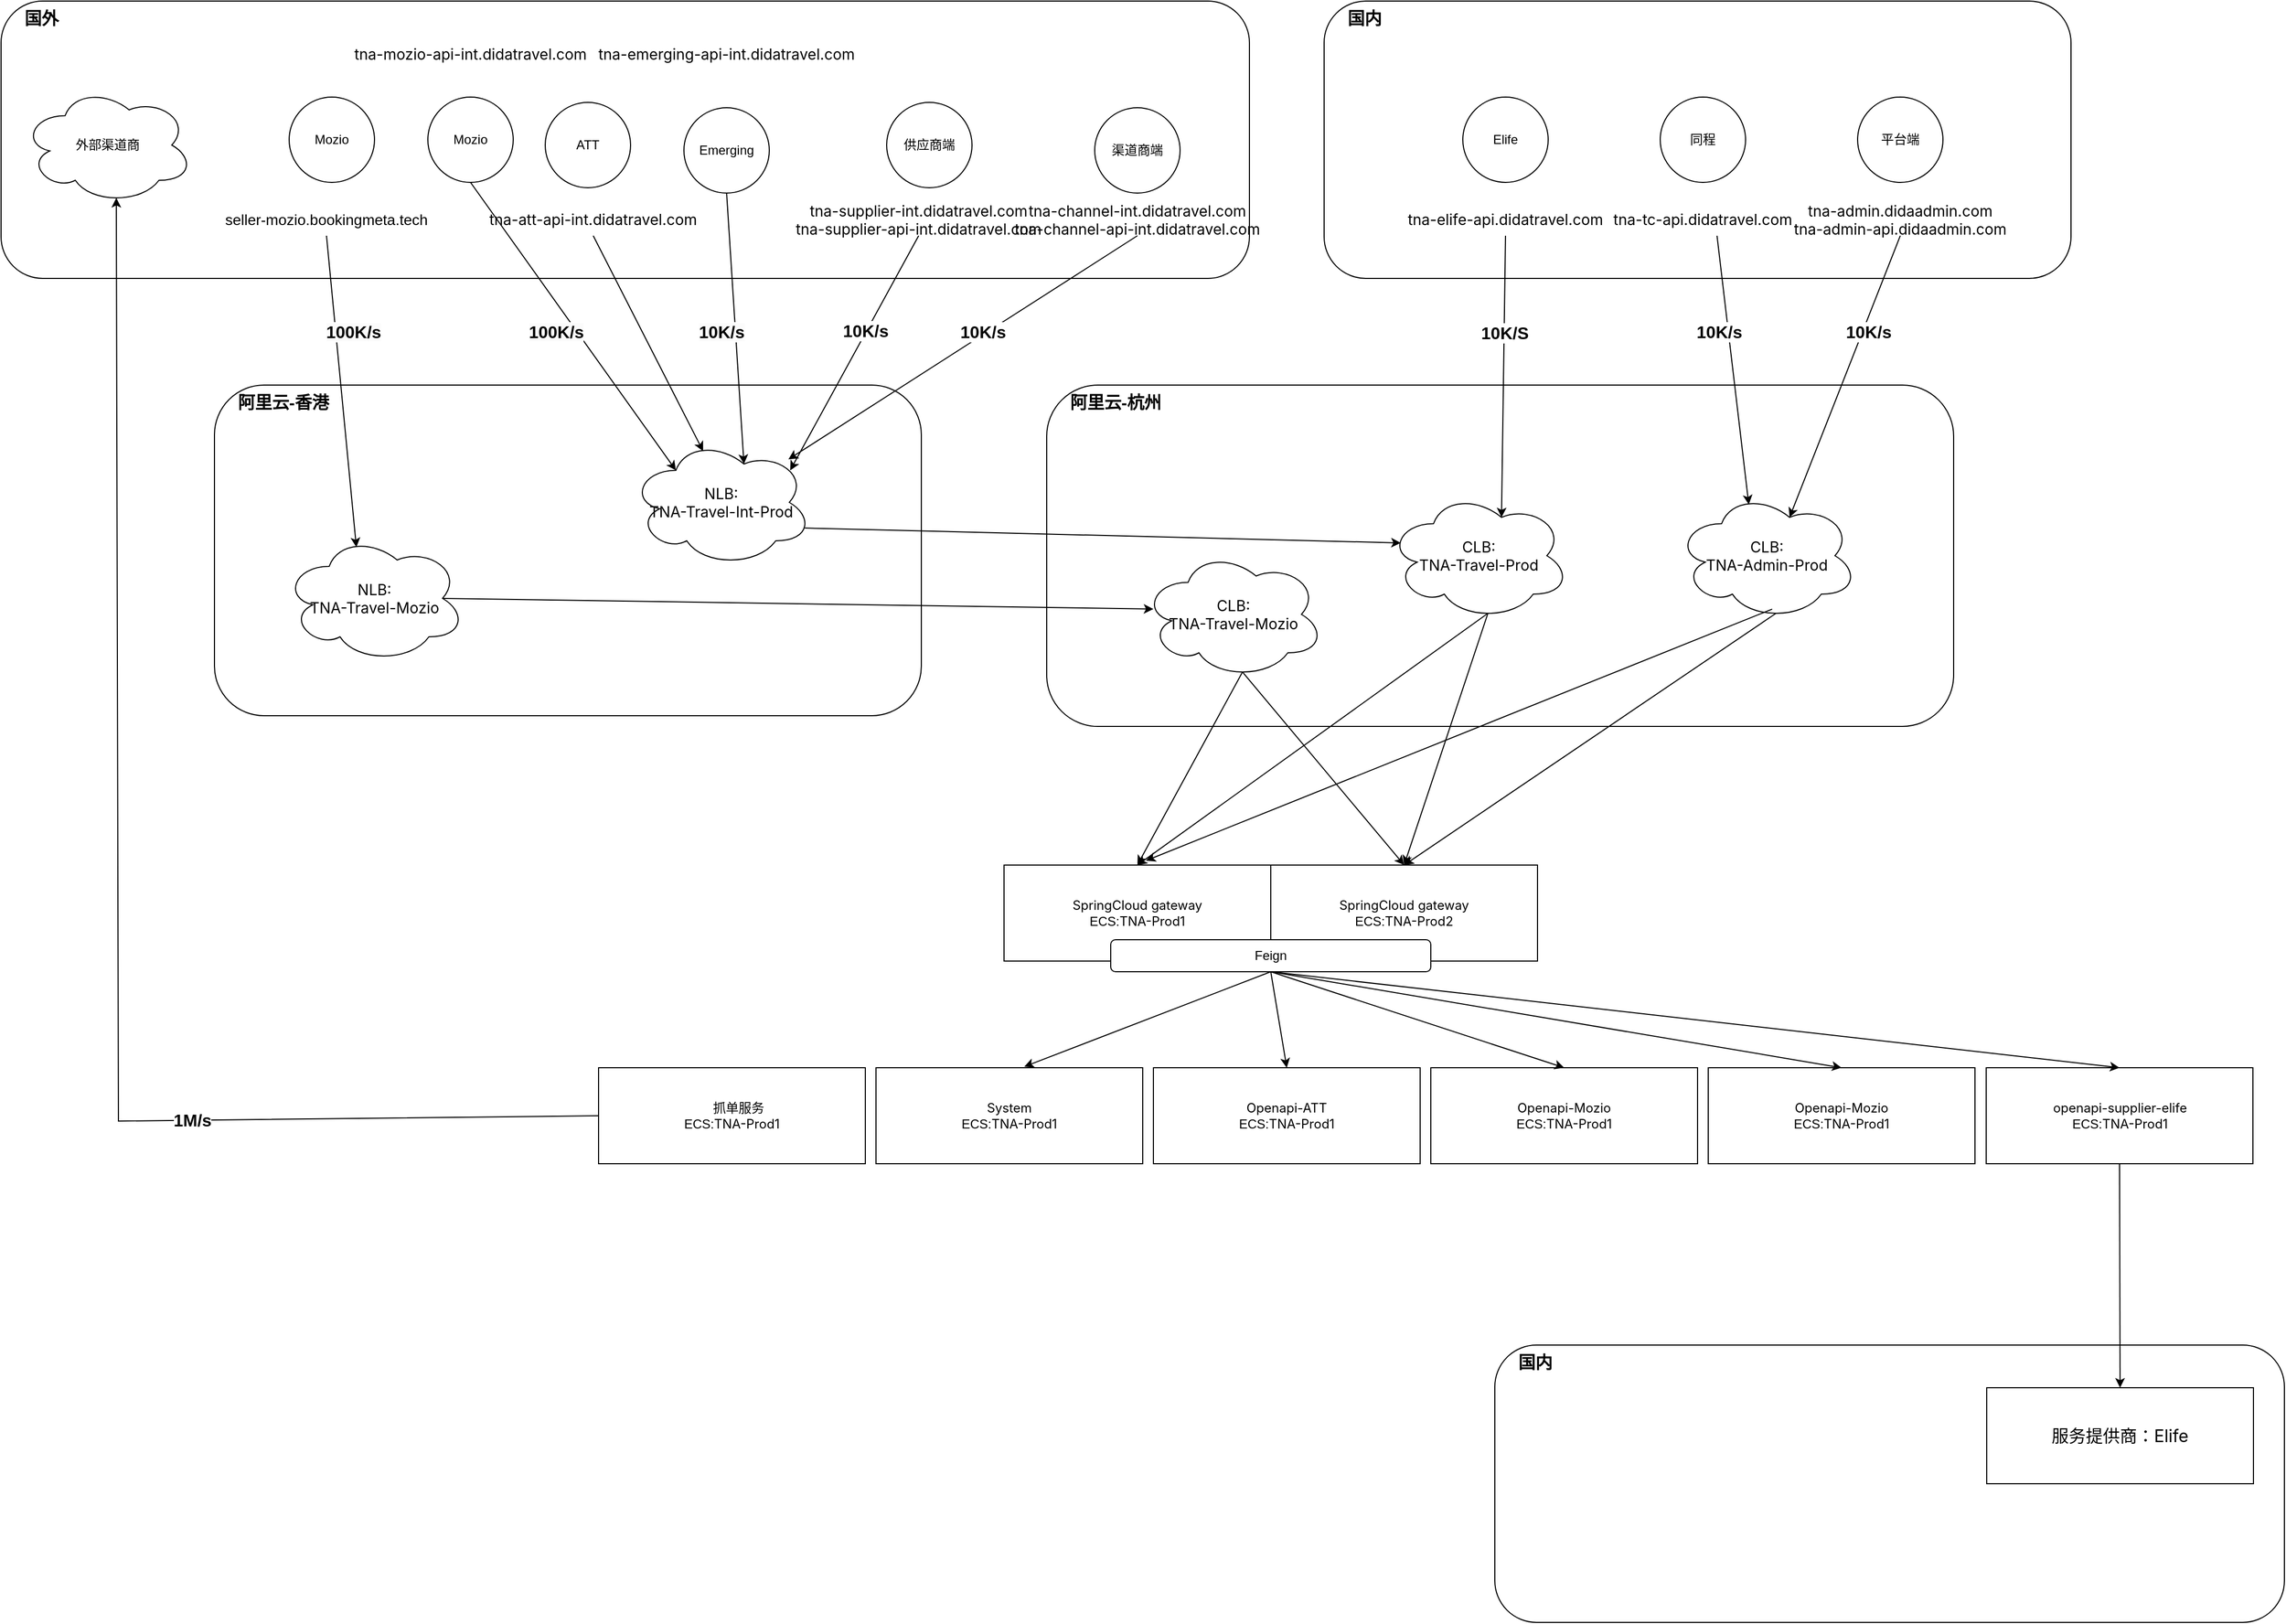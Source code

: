 <mxfile version="24.7.1" type="github">
  <diagram name="第 1 页" id="rxvdr3NrPpfpOXbg-tKn">
    <mxGraphModel dx="3267" dy="2470" grid="1" gridSize="10" guides="1" tooltips="1" connect="1" arrows="1" fold="1" page="1" pageScale="1" pageWidth="827" pageHeight="1169" math="0" shadow="0">
      <root>
        <mxCell id="0" />
        <mxCell id="1" parent="0" />
        <mxCell id="iEriNYR4oLIDM0LdQvEy-3" value="&lt;font style=&quot;font-size: 16px;&quot;&gt;&lt;b&gt;阿里云-杭州&lt;/b&gt;&lt;/font&gt;" style="rounded=1;whiteSpace=wrap;html=1;align=left;verticalAlign=top;spacingLeft=20;" parent="1" vertex="1">
          <mxGeometry x="360" y="310" width="850" height="320" as="geometry" />
        </mxCell>
        <mxCell id="iEriNYR4oLIDM0LdQvEy-2" value="&lt;font style=&quot;font-size: 16px;&quot;&gt;&lt;b&gt;阿里云-香港&lt;/b&gt;&lt;/font&gt;" style="rounded=1;whiteSpace=wrap;html=1;align=left;verticalAlign=top;spacingLeft=20;" parent="1" vertex="1">
          <mxGeometry x="-420" y="310" width="662.5" height="310" as="geometry" />
        </mxCell>
        <mxCell id="40FOMWwHZyk7qzxp3KXJ-44" value="&lt;font style=&quot;font-size: 16px;&quot;&gt;&lt;b&gt;国外&lt;/b&gt;&lt;/font&gt;" style="rounded=1;whiteSpace=wrap;html=1;align=left;verticalAlign=top;spacingLeft=20;" parent="1" vertex="1">
          <mxGeometry x="-620" y="-50" width="1170" height="260" as="geometry" />
        </mxCell>
        <mxCell id="40FOMWwHZyk7qzxp3KXJ-43" value="&lt;font style=&quot;font-size: 16px;&quot;&gt;&lt;b&gt;国内&lt;/b&gt;&lt;/font&gt;" style="rounded=1;whiteSpace=wrap;html=1;align=left;verticalAlign=top;spacingLeft=20;" parent="1" vertex="1">
          <mxGeometry x="620" y="-50" width="700" height="260" as="geometry" />
        </mxCell>
        <mxCell id="40FOMWwHZyk7qzxp3KXJ-3" value="Mozio" style="ellipse;whiteSpace=wrap;html=1;aspect=fixed;" parent="1" vertex="1">
          <mxGeometry x="-220" y="40" width="80" height="80" as="geometry" />
        </mxCell>
        <mxCell id="40FOMWwHZyk7qzxp3KXJ-4" value="ATT" style="ellipse;whiteSpace=wrap;html=1;aspect=fixed;" parent="1" vertex="1">
          <mxGeometry x="-110" y="45" width="80" height="80" as="geometry" />
        </mxCell>
        <mxCell id="40FOMWwHZyk7qzxp3KXJ-5" value="Emerging" style="ellipse;whiteSpace=wrap;html=1;aspect=fixed;" parent="1" vertex="1">
          <mxGeometry x="20" y="50" width="80" height="80" as="geometry" />
        </mxCell>
        <mxCell id="40FOMWwHZyk7qzxp3KXJ-6" value="同程" style="ellipse;whiteSpace=wrap;html=1;aspect=fixed;" parent="1" vertex="1">
          <mxGeometry x="935" y="40" width="80" height="80" as="geometry" />
        </mxCell>
        <mxCell id="40FOMWwHZyk7qzxp3KXJ-7" value="渠道商端" style="ellipse;whiteSpace=wrap;html=1;aspect=fixed;" parent="1" vertex="1">
          <mxGeometry x="405" y="50" width="80" height="80" as="geometry" />
        </mxCell>
        <mxCell id="40FOMWwHZyk7qzxp3KXJ-8" value="供应商端" style="ellipse;whiteSpace=wrap;html=1;aspect=fixed;" parent="1" vertex="1">
          <mxGeometry x="210" y="45" width="80" height="80" as="geometry" />
        </mxCell>
        <mxCell id="40FOMWwHZyk7qzxp3KXJ-9" value="平台端" style="ellipse;whiteSpace=wrap;html=1;aspect=fixed;" parent="1" vertex="1">
          <mxGeometry x="1120" y="40" width="80" height="80" as="geometry" />
        </mxCell>
        <mxCell id="40FOMWwHZyk7qzxp3KXJ-12" value="&lt;div style=&quot;font-size: 14px;&quot;&gt;&lt;div data-zone-id=&quot;0&quot; data-line-index=&quot;0&quot; data-line=&quot;true&quot; style=&quot;white-space: pre;&quot;&gt;&lt;span style=&quot;font-family: MonospacedNumber, LarkHackSafariFont, LarkEmojiFont, LarkChineseQuote, -apple-system, BlinkMacSystemFont, &amp;quot;Helvetica Neue&amp;quot;, Tahoma, &amp;quot;PingFang SC&amp;quot;, &amp;quot;Microsoft Yahei&amp;quot;, Arial, &amp;quot;Hiragino Sans GB&amp;quot;, sans-serif, &amp;quot;Apple Color Emoji&amp;quot;, &amp;quot;Segoe UI Emoji&amp;quot;, &amp;quot;Segoe UI Symbol&amp;quot;, &amp;quot;Noto Color Emoji&amp;quot;;&quot;&gt;tna-channel-int.&lt;/span&gt;&lt;span style=&quot;font-family: MonospacedNumber, LarkHackSafariFont, LarkEmojiFont, LarkChineseQuote, -apple-system, BlinkMacSystemFont, &amp;quot;Helvetica Neue&amp;quot;, Tahoma, &amp;quot;PingFang SC&amp;quot;, &amp;quot;Microsoft Yahei&amp;quot;, Arial, &amp;quot;Hiragino Sans GB&amp;quot;, sans-serif, &amp;quot;Apple Color Emoji&amp;quot;, &amp;quot;Segoe UI Emoji&amp;quot;, &amp;quot;Segoe UI Symbol&amp;quot;, &amp;quot;Noto Color Emoji&amp;quot;;&quot;&gt;didatravel.com&lt;/span&gt;&lt;/div&gt;&lt;div data-zone-id=&quot;0&quot; data-line-index=&quot;0&quot; data-line=&quot;true&quot; style=&quot;white-space: pre;&quot;&gt;&lt;div&gt;&lt;div data-line=&quot;true&quot; data-line-index=&quot;0&quot; data-zone-id=&quot;0&quot;&gt;&lt;span style=&quot;font-family: MonospacedNumber, LarkHackSafariFont, LarkEmojiFont, LarkChineseQuote, -apple-system, BlinkMacSystemFont, &amp;quot;Helvetica Neue&amp;quot;, Tahoma, &amp;quot;PingFang SC&amp;quot;, &amp;quot;Microsoft Yahei&amp;quot;, Arial, &amp;quot;Hiragino Sans GB&amp;quot;, sans-serif, &amp;quot;Apple Color Emoji&amp;quot;, &amp;quot;Segoe UI Emoji&amp;quot;, &amp;quot;Segoe UI Symbol&amp;quot;, &amp;quot;Noto Color Emoji&amp;quot;;&quot;&gt;tna-channel-api-int&lt;/span&gt;&lt;span style=&quot;background-color: initial; font-family: MonospacedNumber, LarkHackSafariFont, LarkEmojiFont, LarkChineseQuote, -apple-system, BlinkMacSystemFont, &amp;quot;Helvetica Neue&amp;quot;, Tahoma, &amp;quot;PingFang SC&amp;quot;, &amp;quot;Microsoft Yahei&amp;quot;, Arial, &amp;quot;Hiragino Sans GB&amp;quot;, sans-serif, &amp;quot;Apple Color Emoji&amp;quot;, &amp;quot;Segoe UI Emoji&amp;quot;, &amp;quot;Segoe UI Symbol&amp;quot;, &amp;quot;Noto Color Emoji&amp;quot;;&quot;&gt;.&lt;/span&gt;&lt;span style=&quot;background-color: initial; font-family: MonospacedNumber, LarkHackSafariFont, LarkEmojiFont, LarkChineseQuote, -apple-system, BlinkMacSystemFont, &amp;quot;Helvetica Neue&amp;quot;, Tahoma, &amp;quot;PingFang SC&amp;quot;, &amp;quot;Microsoft Yahei&amp;quot;, Arial, &amp;quot;Hiragino Sans GB&amp;quot;, sans-serif, &amp;quot;Apple Color Emoji&amp;quot;, &amp;quot;Segoe UI Emoji&amp;quot;, &amp;quot;Segoe UI Symbol&amp;quot;, &amp;quot;Noto Color Emoji&amp;quot;;&quot;&gt;didatravel.com&lt;/span&gt;&lt;/div&gt;&lt;/div&gt;&lt;/div&gt;&lt;/div&gt;" style="text;html=1;align=center;verticalAlign=middle;whiteSpace=wrap;rounded=0;" parent="1" vertex="1">
          <mxGeometry x="340" y="140" width="210" height="30" as="geometry" />
        </mxCell>
        <mxCell id="40FOMWwHZyk7qzxp3KXJ-14" value="&lt;div style=&quot;font-size: 14px;&quot;&gt;&lt;div data-zone-id=&quot;0&quot; data-line-index=&quot;0&quot; data-line=&quot;true&quot; style=&quot;white-space: pre;&quot;&gt;&lt;span style=&quot;font-family: MonospacedNumber, LarkHackSafariFont, LarkEmojiFont, LarkChineseQuote, -apple-system, BlinkMacSystemFont, &amp;quot;Helvetica Neue&amp;quot;, Tahoma, &amp;quot;PingFang SC&amp;quot;, &amp;quot;Microsoft Yahei&amp;quot;, Arial, &amp;quot;Hiragino Sans GB&amp;quot;, sans-serif, &amp;quot;Apple Color Emoji&amp;quot;, &amp;quot;Segoe UI Emoji&amp;quot;, &amp;quot;Segoe UI Symbol&amp;quot;, &amp;quot;Noto Color Emoji&amp;quot;; background-color: initial;&quot;&gt;tna-supplier-int&lt;/span&gt;&lt;span style=&quot;font-family: MonospacedNumber, LarkHackSafariFont, LarkEmojiFont, LarkChineseQuote, -apple-system, BlinkMacSystemFont, &amp;quot;Helvetica Neue&amp;quot;, Tahoma, &amp;quot;PingFang SC&amp;quot;, &amp;quot;Microsoft Yahei&amp;quot;, Arial, &amp;quot;Hiragino Sans GB&amp;quot;, sans-serif, &amp;quot;Apple Color Emoji&amp;quot;, &amp;quot;Segoe UI Emoji&amp;quot;, &amp;quot;Segoe UI Symbol&amp;quot;, &amp;quot;Noto Color Emoji&amp;quot;;&quot;&gt;.&lt;/span&gt;&lt;span style=&quot;font-family: MonospacedNumber, LarkHackSafariFont, LarkEmojiFont, LarkChineseQuote, -apple-system, BlinkMacSystemFont, &amp;quot;Helvetica Neue&amp;quot;, Tahoma, &amp;quot;PingFang SC&amp;quot;, &amp;quot;Microsoft Yahei&amp;quot;, Arial, &amp;quot;Hiragino Sans GB&amp;quot;, sans-serif, &amp;quot;Apple Color Emoji&amp;quot;, &amp;quot;Segoe UI Emoji&amp;quot;, &amp;quot;Segoe UI Symbol&amp;quot;, &amp;quot;Noto Color Emoji&amp;quot;;&quot;&gt;didatravel.com&lt;/span&gt;&lt;/div&gt;&lt;div data-zone-id=&quot;0&quot; data-line-index=&quot;0&quot; data-line=&quot;true&quot; style=&quot;white-space: pre;&quot;&gt;&lt;div data-line=&quot;true&quot; data-line-index=&quot;0&quot; data-zone-id=&quot;0&quot;&gt;&lt;span style=&quot;font-family: MonospacedNumber, LarkHackSafariFont, LarkEmojiFont, LarkChineseQuote, -apple-system, BlinkMacSystemFont, &amp;quot;Helvetica Neue&amp;quot;, Tahoma, &amp;quot;PingFang SC&amp;quot;, &amp;quot;Microsoft Yahei&amp;quot;, Arial, &amp;quot;Hiragino Sans GB&amp;quot;, sans-serif, &amp;quot;Apple Color Emoji&amp;quot;, &amp;quot;Segoe UI Emoji&amp;quot;, &amp;quot;Segoe UI Symbol&amp;quot;, &amp;quot;Noto Color Emoji&amp;quot;; background-color: initial;&quot;&gt;tna-supplier&lt;/span&gt;&lt;span style=&quot;font-family: MonospacedNumber, LarkHackSafariFont, LarkEmojiFont, LarkChineseQuote, -apple-system, BlinkMacSystemFont, &amp;quot;Helvetica Neue&amp;quot;, Tahoma, &amp;quot;PingFang SC&amp;quot;, &amp;quot;Microsoft Yahei&amp;quot;, Arial, &amp;quot;Hiragino Sans GB&amp;quot;, sans-serif, &amp;quot;Apple Color Emoji&amp;quot;, &amp;quot;Segoe UI Emoji&amp;quot;, &amp;quot;Segoe UI Symbol&amp;quot;, &amp;quot;Noto Color Emoji&amp;quot;;&quot;&gt;-api-int&lt;/span&gt;&lt;span style=&quot;background-color: initial; font-family: MonospacedNumber, LarkHackSafariFont, LarkEmojiFont, LarkChineseQuote, -apple-system, BlinkMacSystemFont, &amp;quot;Helvetica Neue&amp;quot;, Tahoma, &amp;quot;PingFang SC&amp;quot;, &amp;quot;Microsoft Yahei&amp;quot;, Arial, &amp;quot;Hiragino Sans GB&amp;quot;, sans-serif, &amp;quot;Apple Color Emoji&amp;quot;, &amp;quot;Segoe UI Emoji&amp;quot;, &amp;quot;Segoe UI Symbol&amp;quot;, &amp;quot;Noto Color Emoji&amp;quot;;&quot;&gt;.&lt;/span&gt;&lt;span style=&quot;background-color: initial; font-family: MonospacedNumber, LarkHackSafariFont, LarkEmojiFont, LarkChineseQuote, -apple-system, BlinkMacSystemFont, &amp;quot;Helvetica Neue&amp;quot;, Tahoma, &amp;quot;PingFang SC&amp;quot;, &amp;quot;Microsoft Yahei&amp;quot;, Arial, &amp;quot;Hiragino Sans GB&amp;quot;, sans-serif, &amp;quot;Apple Color Emoji&amp;quot;, &amp;quot;Segoe UI Emoji&amp;quot;, &amp;quot;Segoe UI Symbol&amp;quot;, &amp;quot;Noto Color Emoji&amp;quot;;&quot;&gt;didatravel.com&lt;/span&gt;&lt;/div&gt;&lt;/div&gt;&lt;/div&gt;" style="text;html=1;align=center;verticalAlign=middle;whiteSpace=wrap;rounded=0;" parent="1" vertex="1">
          <mxGeometry x="135" y="140" width="210" height="30" as="geometry" />
        </mxCell>
        <mxCell id="40FOMWwHZyk7qzxp3KXJ-15" value="&lt;div style=&quot;font-size: 14px;&quot;&gt;&lt;div style=&quot;white-space: pre;&quot; data-line=&quot;true&quot; data-line-index=&quot;0&quot; data-zone-id=&quot;0&quot;&gt;&lt;span style=&quot;font-family: MonospacedNumber, LarkHackSafariFont, LarkEmojiFont, LarkChineseQuote, -apple-system, BlinkMacSystemFont, &amp;quot;Helvetica Neue&amp;quot;, Tahoma, &amp;quot;PingFang SC&amp;quot;, &amp;quot;Microsoft Yahei&amp;quot;, Arial, &amp;quot;Hiragino Sans GB&amp;quot;, sans-serif, &amp;quot;Apple Color Emoji&amp;quot;, &amp;quot;Segoe UI Emoji&amp;quot;, &amp;quot;Segoe UI Symbol&amp;quot;, &amp;quot;Noto Color Emoji&amp;quot;; background-color: initial;&quot;&gt;tna-admin&lt;/span&gt;&lt;span style=&quot;font-family: MonospacedNumber, LarkHackSafariFont, LarkEmojiFont, LarkChineseQuote, -apple-system, BlinkMacSystemFont, &amp;quot;Helvetica Neue&amp;quot;, Tahoma, &amp;quot;PingFang SC&amp;quot;, &amp;quot;Microsoft Yahei&amp;quot;, Arial, &amp;quot;Hiragino Sans GB&amp;quot;, sans-serif, &amp;quot;Apple Color Emoji&amp;quot;, &amp;quot;Segoe UI Emoji&amp;quot;, &amp;quot;Segoe UI Symbol&amp;quot;, &amp;quot;Noto Color Emoji&amp;quot;;&quot;&gt;.&lt;/span&gt;&lt;span style=&quot;font-family: MonospacedNumber, LarkHackSafariFont, LarkEmojiFont, LarkChineseQuote, -apple-system, BlinkMacSystemFont, &amp;quot;Helvetica Neue&amp;quot;, Tahoma, &amp;quot;PingFang SC&amp;quot;, &amp;quot;Microsoft Yahei&amp;quot;, Arial, &amp;quot;Hiragino Sans GB&amp;quot;, sans-serif, &amp;quot;Apple Color Emoji&amp;quot;, &amp;quot;Segoe UI Emoji&amp;quot;, &amp;quot;Segoe UI Symbol&amp;quot;, &amp;quot;Noto Color Emoji&amp;quot;;&quot;&gt;didaadmin.com&lt;/span&gt;&lt;/div&gt;&lt;div style=&quot;white-space: pre;&quot; data-line=&quot;true&quot; data-line-index=&quot;0&quot; data-zone-id=&quot;0&quot;&gt;&lt;div data-line=&quot;true&quot; data-line-index=&quot;0&quot; data-zone-id=&quot;0&quot;&gt;&lt;span style=&quot;font-family: MonospacedNumber, LarkHackSafariFont, LarkEmojiFont, LarkChineseQuote, -apple-system, BlinkMacSystemFont, &amp;quot;Helvetica Neue&amp;quot;, Tahoma, &amp;quot;PingFang SC&amp;quot;, &amp;quot;Microsoft Yahei&amp;quot;, Arial, &amp;quot;Hiragino Sans GB&amp;quot;, sans-serif, &amp;quot;Apple Color Emoji&amp;quot;, &amp;quot;Segoe UI Emoji&amp;quot;, &amp;quot;Segoe UI Symbol&amp;quot;, &amp;quot;Noto Color Emoji&amp;quot;; background-color: initial;&quot;&gt;tna-admin-api&lt;/span&gt;&lt;span style=&quot;font-family: MonospacedNumber, LarkHackSafariFont, LarkEmojiFont, LarkChineseQuote, -apple-system, BlinkMacSystemFont, &amp;quot;Helvetica Neue&amp;quot;, Tahoma, &amp;quot;PingFang SC&amp;quot;, &amp;quot;Microsoft Yahei&amp;quot;, Arial, &amp;quot;Hiragino Sans GB&amp;quot;, sans-serif, &amp;quot;Apple Color Emoji&amp;quot;, &amp;quot;Segoe UI Emoji&amp;quot;, &amp;quot;Segoe UI Symbol&amp;quot;, &amp;quot;Noto Color Emoji&amp;quot;;&quot;&gt;.&lt;/span&gt;&lt;span style=&quot;font-family: MonospacedNumber, LarkHackSafariFont, LarkEmojiFont, LarkChineseQuote, -apple-system, BlinkMacSystemFont, &amp;quot;Helvetica Neue&amp;quot;, Tahoma, &amp;quot;PingFang SC&amp;quot;, &amp;quot;Microsoft Yahei&amp;quot;, Arial, &amp;quot;Hiragino Sans GB&amp;quot;, sans-serif, &amp;quot;Apple Color Emoji&amp;quot;, &amp;quot;Segoe UI Emoji&amp;quot;, &amp;quot;Segoe UI Symbol&amp;quot;, &amp;quot;Noto Color Emoji&amp;quot;;&quot;&gt;didaadmin.com&lt;/span&gt;&lt;/div&gt;&lt;/div&gt;&lt;/div&gt;" style="text;html=1;align=center;verticalAlign=middle;whiteSpace=wrap;rounded=0;" parent="1" vertex="1">
          <mxGeometry x="1055" y="140" width="210" height="30" as="geometry" />
        </mxCell>
        <mxCell id="40FOMWwHZyk7qzxp3KXJ-16" value="&lt;div style=&quot;font-size: 14px;&quot;&gt;&lt;div data-zone-id=&quot;0&quot; data-line-index=&quot;0&quot; data-line=&quot;true&quot; style=&quot;white-space: pre;&quot;&gt;&lt;span style=&quot;font-family: MonospacedNumber, LarkHackSafariFont, LarkEmojiFont, LarkChineseQuote, -apple-system, BlinkMacSystemFont, &amp;quot;Helvetica Neue&amp;quot;, Tahoma, &amp;quot;PingFang SC&amp;quot;, &amp;quot;Microsoft Yahei&amp;quot;, Arial, &amp;quot;Hiragino Sans GB&amp;quot;, sans-serif, &amp;quot;Apple Color Emoji&amp;quot;, &amp;quot;Segoe UI Emoji&amp;quot;, &amp;quot;Segoe UI Symbol&amp;quot;, &amp;quot;Noto Color Emoji&amp;quot;; background-color: initial;&quot;&gt;tna-tc-api&lt;/span&gt;&lt;span style=&quot;background-color: initial; font-family: MonospacedNumber, LarkHackSafariFont, LarkEmojiFont, LarkChineseQuote, -apple-system, BlinkMacSystemFont, &amp;quot;Helvetica Neue&amp;quot;, Tahoma, &amp;quot;PingFang SC&amp;quot;, &amp;quot;Microsoft Yahei&amp;quot;, Arial, &amp;quot;Hiragino Sans GB&amp;quot;, sans-serif, &amp;quot;Apple Color Emoji&amp;quot;, &amp;quot;Segoe UI Emoji&amp;quot;, &amp;quot;Segoe UI Symbol&amp;quot;, &amp;quot;Noto Color Emoji&amp;quot;;&quot;&gt;.&lt;/span&gt;&lt;span style=&quot;background-color: initial; font-family: MonospacedNumber, LarkHackSafariFont, LarkEmojiFont, LarkChineseQuote, -apple-system, BlinkMacSystemFont, &amp;quot;Helvetica Neue&amp;quot;, Tahoma, &amp;quot;PingFang SC&amp;quot;, &amp;quot;Microsoft Yahei&amp;quot;, Arial, &amp;quot;Hiragino Sans GB&amp;quot;, sans-serif, &amp;quot;Apple Color Emoji&amp;quot;, &amp;quot;Segoe UI Emoji&amp;quot;, &amp;quot;Segoe UI Symbol&amp;quot;, &amp;quot;Noto Color Emoji&amp;quot;;&quot;&gt;didatravel.com&lt;/span&gt;&lt;br&gt;&lt;/div&gt;&lt;/div&gt;" style="text;html=1;align=center;verticalAlign=middle;whiteSpace=wrap;rounded=0;" parent="1" vertex="1">
          <mxGeometry x="870" y="140" width="210" height="30" as="geometry" />
        </mxCell>
        <mxCell id="40FOMWwHZyk7qzxp3KXJ-17" value="&lt;div style=&quot;font-size: 14px;&quot;&gt;&lt;div data-zone-id=&quot;0&quot; data-line-index=&quot;0&quot; data-line=&quot;true&quot; style=&quot;white-space: pre;&quot;&gt;&lt;span style=&quot;font-family: MonospacedNumber, LarkHackSafariFont, LarkEmojiFont, LarkChineseQuote, -apple-system, BlinkMacSystemFont, &amp;quot;Helvetica Neue&amp;quot;, Tahoma, &amp;quot;PingFang SC&amp;quot;, &amp;quot;Microsoft Yahei&amp;quot;, Arial, &amp;quot;Hiragino Sans GB&amp;quot;, sans-serif, &amp;quot;Apple Color Emoji&amp;quot;, &amp;quot;Segoe UI Emoji&amp;quot;, &amp;quot;Segoe UI Symbol&amp;quot;, &amp;quot;Noto Color Emoji&amp;quot;; background-color: initial;&quot;&gt;tna-emerging-api-int&lt;/span&gt;&lt;span style=&quot;background-color: initial; font-family: MonospacedNumber, LarkHackSafariFont, LarkEmojiFont, LarkChineseQuote, -apple-system, BlinkMacSystemFont, &amp;quot;Helvetica Neue&amp;quot;, Tahoma, &amp;quot;PingFang SC&amp;quot;, &amp;quot;Microsoft Yahei&amp;quot;, Arial, &amp;quot;Hiragino Sans GB&amp;quot;, sans-serif, &amp;quot;Apple Color Emoji&amp;quot;, &amp;quot;Segoe UI Emoji&amp;quot;, &amp;quot;Segoe UI Symbol&amp;quot;, &amp;quot;Noto Color Emoji&amp;quot;;&quot;&gt;.&lt;/span&gt;&lt;span style=&quot;background-color: initial; font-family: MonospacedNumber, LarkHackSafariFont, LarkEmojiFont, LarkChineseQuote, -apple-system, BlinkMacSystemFont, &amp;quot;Helvetica Neue&amp;quot;, Tahoma, &amp;quot;PingFang SC&amp;quot;, &amp;quot;Microsoft Yahei&amp;quot;, Arial, &amp;quot;Hiragino Sans GB&amp;quot;, sans-serif, &amp;quot;Apple Color Emoji&amp;quot;, &amp;quot;Segoe UI Emoji&amp;quot;, &amp;quot;Segoe UI Symbol&amp;quot;, &amp;quot;Noto Color Emoji&amp;quot;;&quot;&gt;didatravel.com&lt;/span&gt;&lt;br&gt;&lt;/div&gt;&lt;/div&gt;" style="text;html=1;align=center;verticalAlign=middle;whiteSpace=wrap;rounded=0;" parent="1" vertex="1">
          <mxGeometry x="-45" y="-15" width="210" height="30" as="geometry" />
        </mxCell>
        <mxCell id="40FOMWwHZyk7qzxp3KXJ-18" value="&lt;div style=&quot;font-size: 14px;&quot;&gt;&lt;div data-zone-id=&quot;0&quot; data-line-index=&quot;0&quot; data-line=&quot;true&quot; style=&quot;white-space: pre;&quot;&gt;&lt;span style=&quot;font-family: MonospacedNumber, LarkHackSafariFont, LarkEmojiFont, LarkChineseQuote, -apple-system, BlinkMacSystemFont, &amp;quot;Helvetica Neue&amp;quot;, Tahoma, &amp;quot;PingFang SC&amp;quot;, &amp;quot;Microsoft Yahei&amp;quot;, Arial, &amp;quot;Hiragino Sans GB&amp;quot;, sans-serif, &amp;quot;Apple Color Emoji&amp;quot;, &amp;quot;Segoe UI Emoji&amp;quot;, &amp;quot;Segoe UI Symbol&amp;quot;, &amp;quot;Noto Color Emoji&amp;quot;; background-color: initial;&quot;&gt;tna-att-api-int&lt;/span&gt;&lt;span style=&quot;background-color: initial; font-family: MonospacedNumber, LarkHackSafariFont, LarkEmojiFont, LarkChineseQuote, -apple-system, BlinkMacSystemFont, &amp;quot;Helvetica Neue&amp;quot;, Tahoma, &amp;quot;PingFang SC&amp;quot;, &amp;quot;Microsoft Yahei&amp;quot;, Arial, &amp;quot;Hiragino Sans GB&amp;quot;, sans-serif, &amp;quot;Apple Color Emoji&amp;quot;, &amp;quot;Segoe UI Emoji&amp;quot;, &amp;quot;Segoe UI Symbol&amp;quot;, &amp;quot;Noto Color Emoji&amp;quot;;&quot;&gt;.&lt;/span&gt;&lt;span style=&quot;background-color: initial; font-family: MonospacedNumber, LarkHackSafariFont, LarkEmojiFont, LarkChineseQuote, -apple-system, BlinkMacSystemFont, &amp;quot;Helvetica Neue&amp;quot;, Tahoma, &amp;quot;PingFang SC&amp;quot;, &amp;quot;Microsoft Yahei&amp;quot;, Arial, &amp;quot;Hiragino Sans GB&amp;quot;, sans-serif, &amp;quot;Apple Color Emoji&amp;quot;, &amp;quot;Segoe UI Emoji&amp;quot;, &amp;quot;Segoe UI Symbol&amp;quot;, &amp;quot;Noto Color Emoji&amp;quot;;&quot;&gt;didatravel.com&lt;/span&gt;&lt;br&gt;&lt;/div&gt;&lt;/div&gt;" style="text;html=1;align=center;verticalAlign=middle;whiteSpace=wrap;rounded=0;" parent="1" vertex="1">
          <mxGeometry x="-170" y="140" width="210" height="30" as="geometry" />
        </mxCell>
        <mxCell id="40FOMWwHZyk7qzxp3KXJ-19" value="&lt;div style=&quot;font-size: 14px;&quot;&gt;&lt;div data-zone-id=&quot;0&quot; data-line-index=&quot;0&quot; data-line=&quot;true&quot; style=&quot;white-space: pre;&quot;&gt;&lt;span style=&quot;font-family: MonospacedNumber, LarkHackSafariFont, LarkEmojiFont, LarkChineseQuote, -apple-system, BlinkMacSystemFont, &amp;quot;Helvetica Neue&amp;quot;, Tahoma, &amp;quot;PingFang SC&amp;quot;, &amp;quot;Microsoft Yahei&amp;quot;, Arial, &amp;quot;Hiragino Sans GB&amp;quot;, sans-serif, &amp;quot;Apple Color Emoji&amp;quot;, &amp;quot;Segoe UI Emoji&amp;quot;, &amp;quot;Segoe UI Symbol&amp;quot;, &amp;quot;Noto Color Emoji&amp;quot;; background-color: initial;&quot;&gt;tna-mozio-api-int&lt;/span&gt;&lt;span style=&quot;background-color: initial; font-family: MonospacedNumber, LarkHackSafariFont, LarkEmojiFont, LarkChineseQuote, -apple-system, BlinkMacSystemFont, &amp;quot;Helvetica Neue&amp;quot;, Tahoma, &amp;quot;PingFang SC&amp;quot;, &amp;quot;Microsoft Yahei&amp;quot;, Arial, &amp;quot;Hiragino Sans GB&amp;quot;, sans-serif, &amp;quot;Apple Color Emoji&amp;quot;, &amp;quot;Segoe UI Emoji&amp;quot;, &amp;quot;Segoe UI Symbol&amp;quot;, &amp;quot;Noto Color Emoji&amp;quot;;&quot;&gt;.&lt;/span&gt;&lt;span style=&quot;background-color: initial; font-family: MonospacedNumber, LarkHackSafariFont, LarkEmojiFont, LarkChineseQuote, -apple-system, BlinkMacSystemFont, &amp;quot;Helvetica Neue&amp;quot;, Tahoma, &amp;quot;PingFang SC&amp;quot;, &amp;quot;Microsoft Yahei&amp;quot;, Arial, &amp;quot;Hiragino Sans GB&amp;quot;, sans-serif, &amp;quot;Apple Color Emoji&amp;quot;, &amp;quot;Segoe UI Emoji&amp;quot;, &amp;quot;Segoe UI Symbol&amp;quot;, &amp;quot;Noto Color Emoji&amp;quot;;&quot;&gt;didatravel.com&lt;/span&gt;&lt;br&gt;&lt;/div&gt;&lt;/div&gt;" style="text;html=1;align=center;verticalAlign=middle;whiteSpace=wrap;rounded=0;" parent="1" vertex="1">
          <mxGeometry x="-285" y="-15" width="210" height="30" as="geometry" />
        </mxCell>
        <mxCell id="40FOMWwHZyk7qzxp3KXJ-21" value="&lt;div style=&quot;font-size: 14px;&quot;&gt;&lt;div style=&quot;white-space: pre;&quot; data-line=&quot;true&quot; data-line-index=&quot;0&quot; data-zone-id=&quot;0&quot;&gt;&lt;span style=&quot;font-family: MonospacedNumber, LarkHackSafariFont, LarkEmojiFont, LarkChineseQuote, -apple-system, BlinkMacSystemFont, &amp;quot;Helvetica Neue&amp;quot;, Tahoma, &amp;quot;PingFang SC&amp;quot;, &amp;quot;Microsoft Yahei&amp;quot;, Arial, &amp;quot;Hiragino Sans GB&amp;quot;, sans-serif, &amp;quot;Apple Color Emoji&amp;quot;, &amp;quot;Segoe UI Emoji&amp;quot;, &amp;quot;Segoe UI Symbol&amp;quot;, &amp;quot;Noto Color Emoji&amp;quot;;&quot;&gt;CLB:&lt;/span&gt;&lt;/div&gt;&lt;div style=&quot;white-space: pre;&quot; data-line=&quot;true&quot; data-line-index=&quot;0&quot; data-zone-id=&quot;0&quot;&gt;&lt;span style=&quot;font-family: MonospacedNumber, LarkHackSafariFont, LarkEmojiFont, LarkChineseQuote, -apple-system, BlinkMacSystemFont, &amp;quot;Helvetica Neue&amp;quot;, Tahoma, &amp;quot;PingFang SC&amp;quot;, &amp;quot;Microsoft Yahei&amp;quot;, Arial, &amp;quot;Hiragino Sans GB&amp;quot;, sans-serif, &amp;quot;Apple Color Emoji&amp;quot;, &amp;quot;Segoe UI Emoji&amp;quot;, &amp;quot;Segoe UI Symbol&amp;quot;, &amp;quot;Noto Color Emoji&amp;quot;;&quot;&gt;TNA-Admin-Prod&lt;/span&gt;&lt;/div&gt;&lt;/div&gt;" style="ellipse;shape=cloud;whiteSpace=wrap;html=1;" parent="1" vertex="1">
          <mxGeometry x="950" y="410" width="170" height="120" as="geometry" />
        </mxCell>
        <mxCell id="40FOMWwHZyk7qzxp3KXJ-23" value="&lt;div style=&quot;font-size: 14px;&quot;&gt;&lt;div style=&quot;white-space: pre;&quot; data-line=&quot;true&quot; data-line-index=&quot;0&quot; data-zone-id=&quot;0&quot;&gt;&lt;div&gt;&lt;div data-line=&quot;true&quot; data-line-index=&quot;0&quot; data-zone-id=&quot;0&quot;&gt;&lt;span style=&quot;font-family: MonospacedNumber, LarkHackSafariFont, LarkEmojiFont, LarkChineseQuote, -apple-system, BlinkMacSystemFont, &amp;quot;Helvetica Neue&amp;quot;, Tahoma, &amp;quot;PingFang SC&amp;quot;, &amp;quot;Microsoft Yahei&amp;quot;, Arial, &amp;quot;Hiragino Sans GB&amp;quot;, sans-serif, &amp;quot;Apple Color Emoji&amp;quot;, &amp;quot;Segoe UI Emoji&amp;quot;, &amp;quot;Segoe UI Symbol&amp;quot;, &amp;quot;Noto Color Emoji&amp;quot;;&quot;&gt;CLB:&lt;/span&gt;&lt;/div&gt;&lt;div data-line=&quot;true&quot; data-line-index=&quot;0&quot; data-zone-id=&quot;0&quot;&gt;&lt;span style=&quot;font-family: MonospacedNumber, LarkHackSafariFont, LarkEmojiFont, LarkChineseQuote, -apple-system, BlinkMacSystemFont, &amp;quot;Helvetica Neue&amp;quot;, Tahoma, &amp;quot;PingFang SC&amp;quot;, &amp;quot;Microsoft Yahei&amp;quot;, Arial, &amp;quot;Hiragino Sans GB&amp;quot;, sans-serif, &amp;quot;Apple Color Emoji&amp;quot;, &amp;quot;Segoe UI Emoji&amp;quot;, &amp;quot;Segoe UI Symbol&amp;quot;, &amp;quot;Noto Color Emoji&amp;quot;;&quot;&gt;TNA-Travel-Prod&lt;/span&gt;&lt;/div&gt;&lt;/div&gt;&lt;/div&gt;&lt;/div&gt;" style="ellipse;shape=cloud;whiteSpace=wrap;html=1;" parent="1" vertex="1">
          <mxGeometry x="680" y="410" width="170" height="120" as="geometry" />
        </mxCell>
        <mxCell id="40FOMWwHZyk7qzxp3KXJ-24" value="&lt;div style=&quot;font-size: 14px;&quot;&gt;&lt;div style=&quot;white-space: pre;&quot; data-line=&quot;true&quot; data-line-index=&quot;0&quot; data-zone-id=&quot;0&quot;&gt;&lt;div data-line=&quot;true&quot; data-line-index=&quot;0&quot; data-zone-id=&quot;0&quot;&gt;&lt;div&gt;&lt;div data-line=&quot;true&quot; data-line-index=&quot;0&quot; data-zone-id=&quot;0&quot;&gt;&lt;span style=&quot;font-family: MonospacedNumber, LarkHackSafariFont, LarkEmojiFont, LarkChineseQuote, -apple-system, BlinkMacSystemFont, &amp;quot;Helvetica Neue&amp;quot;, Tahoma, &amp;quot;PingFang SC&amp;quot;, &amp;quot;Microsoft Yahei&amp;quot;, Arial, &amp;quot;Hiragino Sans GB&amp;quot;, sans-serif, &amp;quot;Apple Color Emoji&amp;quot;, &amp;quot;Segoe UI Emoji&amp;quot;, &amp;quot;Segoe UI Symbol&amp;quot;, &amp;quot;Noto Color Emoji&amp;quot;;&quot;&gt;NLB:&lt;/span&gt;&lt;/div&gt;&lt;div data-line=&quot;true&quot; data-line-index=&quot;0&quot; data-zone-id=&quot;0&quot;&gt;&lt;span style=&quot;font-family: MonospacedNumber, LarkHackSafariFont, LarkEmojiFont, LarkChineseQuote, -apple-system, BlinkMacSystemFont, &amp;quot;Helvetica Neue&amp;quot;, Tahoma, &amp;quot;PingFang SC&amp;quot;, &amp;quot;Microsoft Yahei&amp;quot;, Arial, &amp;quot;Hiragino Sans GB&amp;quot;, sans-serif, &amp;quot;Apple Color Emoji&amp;quot;, &amp;quot;Segoe UI Emoji&amp;quot;, &amp;quot;Segoe UI Symbol&amp;quot;, &amp;quot;Noto Color Emoji&amp;quot;;&quot;&gt;TNA-Travel-Int-Prod&lt;/span&gt;&lt;/div&gt;&lt;/div&gt;&lt;/div&gt;&lt;/div&gt;&lt;/div&gt;" style="ellipse;shape=cloud;whiteSpace=wrap;html=1;" parent="1" vertex="1">
          <mxGeometry x="-30" y="360" width="170" height="120" as="geometry" />
        </mxCell>
        <mxCell id="40FOMWwHZyk7qzxp3KXJ-26" value="" style="endArrow=classic;html=1;rounded=0;exitX=0.5;exitY=1;exitDx=0;exitDy=0;entryX=0.625;entryY=0.2;entryDx=0;entryDy=0;entryPerimeter=0;" parent="1" source="40FOMWwHZyk7qzxp3KXJ-15" target="40FOMWwHZyk7qzxp3KXJ-21" edge="1">
          <mxGeometry width="50" height="50" relative="1" as="geometry">
            <mxPoint x="860" y="360" as="sourcePoint" />
            <mxPoint x="910" y="310" as="targetPoint" />
          </mxGeometry>
        </mxCell>
        <mxCell id="40FOMWwHZyk7qzxp3KXJ-29" value="" style="endArrow=classic;html=1;rounded=0;exitX=0.5;exitY=1;exitDx=0;exitDy=0;" parent="1" source="40FOMWwHZyk7qzxp3KXJ-12" target="40FOMWwHZyk7qzxp3KXJ-24" edge="1">
          <mxGeometry width="50" height="50" relative="1" as="geometry">
            <mxPoint x="560" y="420" as="sourcePoint" />
            <mxPoint x="610" y="370" as="targetPoint" />
          </mxGeometry>
        </mxCell>
        <mxCell id="iEriNYR4oLIDM0LdQvEy-11" value="10K/s" style="edgeLabel;html=1;align=center;verticalAlign=middle;resizable=0;points=[];fontSize=16;fontStyle=1" parent="40FOMWwHZyk7qzxp3KXJ-29" vertex="1" connectable="0">
          <mxGeometry x="-0.218" y="-4" relative="1" as="geometry">
            <mxPoint x="-15" y="11" as="offset" />
          </mxGeometry>
        </mxCell>
        <mxCell id="40FOMWwHZyk7qzxp3KXJ-31" value="" style="endArrow=classic;html=1;rounded=0;entryX=0.625;entryY=0.2;entryDx=0;entryDy=0;entryPerimeter=0;exitX=0.5;exitY=1;exitDx=0;exitDy=0;" parent="1" source="40FOMWwHZyk7qzxp3KXJ-5" target="40FOMWwHZyk7qzxp3KXJ-24" edge="1">
          <mxGeometry width="50" height="50" relative="1" as="geometry">
            <mxPoint x="320" y="450" as="sourcePoint" />
            <mxPoint x="370" y="400" as="targetPoint" />
          </mxGeometry>
        </mxCell>
        <mxCell id="40FOMWwHZyk7qzxp3KXJ-32" value="" style="endArrow=classic;html=1;rounded=0;exitX=0.5;exitY=1;exitDx=0;exitDy=0;entryX=0.4;entryY=0.1;entryDx=0;entryDy=0;entryPerimeter=0;" parent="1" source="40FOMWwHZyk7qzxp3KXJ-18" target="40FOMWwHZyk7qzxp3KXJ-24" edge="1">
          <mxGeometry width="50" height="50" relative="1" as="geometry">
            <mxPoint x="-120" y="370" as="sourcePoint" />
            <mxPoint x="-70" y="320" as="targetPoint" />
          </mxGeometry>
        </mxCell>
        <mxCell id="40FOMWwHZyk7qzxp3KXJ-33" value="" style="endArrow=classic;html=1;rounded=0;exitX=0.5;exitY=1;exitDx=0;exitDy=0;entryX=0.25;entryY=0.25;entryDx=0;entryDy=0;entryPerimeter=0;" parent="1" source="40FOMWwHZyk7qzxp3KXJ-3" target="40FOMWwHZyk7qzxp3KXJ-24" edge="1">
          <mxGeometry width="50" height="50" relative="1" as="geometry">
            <mxPoint x="-380" y="370" as="sourcePoint" />
            <mxPoint x="-330" y="320" as="targetPoint" />
          </mxGeometry>
        </mxCell>
        <mxCell id="40FOMWwHZyk7qzxp3KXJ-46" value="&lt;span style=&quot;font-size: 16px; text-wrap: wrap; background-color: rgb(251, 251, 251);&quot;&gt;100K/s&lt;/span&gt;" style="edgeLabel;html=1;align=center;verticalAlign=middle;resizable=0;points=[];fontSize=16;fontStyle=1" parent="40FOMWwHZyk7qzxp3KXJ-33" vertex="1" connectable="0">
          <mxGeometry x="-0.1" y="-3" relative="1" as="geometry">
            <mxPoint x="-4" y="17" as="offset" />
          </mxGeometry>
        </mxCell>
        <mxCell id="40FOMWwHZyk7qzxp3KXJ-34" value="&lt;div style=&quot;font-size: 14px;&quot;&gt;&lt;div style=&quot;white-space: pre;&quot; data-line=&quot;true&quot; data-line-index=&quot;0&quot; data-zone-id=&quot;0&quot;&gt;&lt;div data-line=&quot;true&quot; data-line-index=&quot;0&quot; data-zone-id=&quot;0&quot;&gt;&lt;div&gt;&lt;div data-line=&quot;true&quot; data-line-index=&quot;0&quot; data-zone-id=&quot;0&quot;&gt;&lt;span style=&quot;font-family: MonospacedNumber, LarkHackSafariFont, LarkEmojiFont, LarkChineseQuote, -apple-system, BlinkMacSystemFont, &amp;quot;Helvetica Neue&amp;quot;, Tahoma, &amp;quot;PingFang SC&amp;quot;, &amp;quot;Microsoft Yahei&amp;quot;, Arial, &amp;quot;Hiragino Sans GB&amp;quot;, sans-serif, &amp;quot;Apple Color Emoji&amp;quot;, &amp;quot;Segoe UI Emoji&amp;quot;, &amp;quot;Segoe UI Symbol&amp;quot;, &amp;quot;Noto Color Emoji&amp;quot;;&quot;&gt;NLB:&lt;/span&gt;&lt;/div&gt;&lt;div data-line=&quot;true&quot; data-line-index=&quot;0&quot; data-zone-id=&quot;0&quot;&gt;&lt;span style=&quot;font-family: MonospacedNumber, LarkHackSafariFont, LarkEmojiFont, LarkChineseQuote, -apple-system, BlinkMacSystemFont, &amp;quot;Helvetica Neue&amp;quot;, Tahoma, &amp;quot;PingFang SC&amp;quot;, &amp;quot;Microsoft Yahei&amp;quot;, Arial, &amp;quot;Hiragino Sans GB&amp;quot;, sans-serif, &amp;quot;Apple Color Emoji&amp;quot;, &amp;quot;Segoe UI Emoji&amp;quot;, &amp;quot;Segoe UI Symbol&amp;quot;, &amp;quot;Noto Color Emoji&amp;quot;;&quot;&gt;TNA-Travel-Mozio&lt;/span&gt;&lt;/div&gt;&lt;/div&gt;&lt;/div&gt;&lt;/div&gt;&lt;/div&gt;" style="ellipse;shape=cloud;whiteSpace=wrap;html=1;" parent="1" vertex="1">
          <mxGeometry x="-355" y="450" width="170" height="120" as="geometry" />
        </mxCell>
        <mxCell id="40FOMWwHZyk7qzxp3KXJ-37" value="&lt;div&gt;&lt;span style=&quot;font-family: -apple-system, BlinkMacSystemFont, &amp;quot;Segoe UI&amp;quot;, &amp;quot;PingFang SC&amp;quot;, &amp;quot;Hiragino Sans GB&amp;quot;, &amp;quot;Microsoft YaHei&amp;quot;, &amp;quot;Helvetica Neue&amp;quot;, Helvetica, Arial, sans-serif; text-align: start; white-space: pre;&quot;&gt;SpringCloud gateway&lt;/span&gt;&lt;br&gt;&lt;/div&gt;ECS:&lt;span style=&quot;font-family: -apple-system, BlinkMacSystemFont, &amp;quot;Segoe UI&amp;quot;, &amp;quot;PingFang SC&amp;quot;, &amp;quot;Hiragino Sans GB&amp;quot;, &amp;quot;Microsoft YaHei&amp;quot;, &amp;quot;Helvetica Neue&amp;quot;, Helvetica, Arial, sans-serif; text-align: start; white-space: pre;&quot;&gt;TNA-Prod1&lt;/span&gt;" style="rounded=0;whiteSpace=wrap;html=1;" parent="1" vertex="1">
          <mxGeometry x="320" y="760" width="250" height="90" as="geometry" />
        </mxCell>
        <mxCell id="40FOMWwHZyk7qzxp3KXJ-38" value="&lt;div&gt;&lt;span style=&quot;font-family: -apple-system, BlinkMacSystemFont, &amp;quot;Segoe UI&amp;quot;, &amp;quot;PingFang SC&amp;quot;, &amp;quot;Hiragino Sans GB&amp;quot;, &amp;quot;Microsoft YaHei&amp;quot;, &amp;quot;Helvetica Neue&amp;quot;, Helvetica, Arial, sans-serif; text-align: start; white-space: pre;&quot;&gt;SpringCloud gateway&lt;/span&gt;&lt;br&gt;&lt;/div&gt;ECS:&lt;span style=&quot;font-family: -apple-system, BlinkMacSystemFont, &amp;quot;Segoe UI&amp;quot;, &amp;quot;PingFang SC&amp;quot;, &amp;quot;Hiragino Sans GB&amp;quot;, &amp;quot;Microsoft YaHei&amp;quot;, &amp;quot;Helvetica Neue&amp;quot;, Helvetica, Arial, sans-serif; text-align: start; white-space: pre;&quot;&gt;TNA-Prod2&lt;/span&gt;" style="rounded=0;whiteSpace=wrap;html=1;" parent="1" vertex="1">
          <mxGeometry x="570" y="760" width="250" height="90" as="geometry" />
        </mxCell>
        <mxCell id="40FOMWwHZyk7qzxp3KXJ-41" value="" style="endArrow=classic;html=1;rounded=0;exitX=0.55;exitY=0.95;exitDx=0;exitDy=0;exitPerimeter=0;entryX=0.5;entryY=0;entryDx=0;entryDy=0;" parent="1" source="40FOMWwHZyk7qzxp3KXJ-23" target="40FOMWwHZyk7qzxp3KXJ-38" edge="1">
          <mxGeometry width="50" height="50" relative="1" as="geometry">
            <mxPoint x="890" y="620" as="sourcePoint" />
            <mxPoint x="940" y="570" as="targetPoint" />
          </mxGeometry>
        </mxCell>
        <mxCell id="40FOMWwHZyk7qzxp3KXJ-42" value="" style="endArrow=classic;html=1;rounded=0;exitX=0.55;exitY=0.95;exitDx=0;exitDy=0;exitPerimeter=0;entryX=0.5;entryY=0;entryDx=0;entryDy=0;" parent="1" source="40FOMWwHZyk7qzxp3KXJ-21" target="40FOMWwHZyk7qzxp3KXJ-38" edge="1">
          <mxGeometry width="50" height="50" relative="1" as="geometry">
            <mxPoint x="1340" y="670" as="sourcePoint" />
            <mxPoint x="1390" y="620" as="targetPoint" />
          </mxGeometry>
        </mxCell>
        <mxCell id="40FOMWwHZyk7qzxp3KXJ-49" value="外部渠道商" style="ellipse;shape=cloud;whiteSpace=wrap;html=1;" parent="1" vertex="1">
          <mxGeometry x="-600" y="30" width="160" height="110" as="geometry" />
        </mxCell>
        <mxCell id="40FOMWwHZyk7qzxp3KXJ-50" value="" style="endArrow=classic;html=1;rounded=0;exitX=0;exitY=0.5;exitDx=0;exitDy=0;entryX=0.55;entryY=0.95;entryDx=0;entryDy=0;entryPerimeter=0;" parent="1" source="Vae47IV2b7B-lvOysrCZ-11" target="40FOMWwHZyk7qzxp3KXJ-49" edge="1">
          <mxGeometry width="50" height="50" relative="1" as="geometry">
            <mxPoint x="30" y="980" as="sourcePoint" />
            <mxPoint x="-660" y="570" as="targetPoint" />
            <Array as="points">
              <mxPoint x="-510" y="1000" />
            </Array>
          </mxGeometry>
        </mxCell>
        <mxCell id="Vae47IV2b7B-lvOysrCZ-1" value="1M/s" style="edgeLabel;html=1;align=center;verticalAlign=middle;resizable=0;points=[];fontSize=16;fontStyle=1" parent="40FOMWwHZyk7qzxp3KXJ-50" vertex="1" connectable="0">
          <mxGeometry x="-0.42" relative="1" as="geometry">
            <mxPoint as="offset" />
          </mxGeometry>
        </mxCell>
        <mxCell id="iEriNYR4oLIDM0LdQvEy-4" value="" style="endArrow=classic;html=1;rounded=0;exitX=0.96;exitY=0.7;exitDx=0;exitDy=0;exitPerimeter=0;entryX=0.07;entryY=0.4;entryDx=0;entryDy=0;entryPerimeter=0;" parent="1" source="40FOMWwHZyk7qzxp3KXJ-24" target="40FOMWwHZyk7qzxp3KXJ-23" edge="1">
          <mxGeometry width="50" height="50" relative="1" as="geometry">
            <mxPoint x="300" y="560" as="sourcePoint" />
            <mxPoint x="350" y="510" as="targetPoint" />
          </mxGeometry>
        </mxCell>
        <mxCell id="iEriNYR4oLIDM0LdQvEy-5" value="" style="endArrow=classic;html=1;rounded=0;entryX=0.059;entryY=0.458;entryDx=0;entryDy=0;entryPerimeter=0;exitX=0.875;exitY=0.5;exitDx=0;exitDy=0;exitPerimeter=0;" parent="1" source="40FOMWwHZyk7qzxp3KXJ-34" target="3muvUDkjb76NNgCpq3VB-5" edge="1">
          <mxGeometry width="50" height="50" relative="1" as="geometry">
            <mxPoint x="90" y="580" as="sourcePoint" />
            <mxPoint x="140" y="530" as="targetPoint" />
          </mxGeometry>
        </mxCell>
        <mxCell id="iEriNYR4oLIDM0LdQvEy-6" value="" style="endArrow=classic;html=1;rounded=0;exitX=0.55;exitY=0.95;exitDx=0;exitDy=0;exitPerimeter=0;entryX=0.5;entryY=0;entryDx=0;entryDy=0;" parent="1" source="40FOMWwHZyk7qzxp3KXJ-23" target="40FOMWwHZyk7qzxp3KXJ-37" edge="1">
          <mxGeometry width="50" height="50" relative="1" as="geometry">
            <mxPoint x="784" y="534" as="sourcePoint" />
            <mxPoint x="705" y="770" as="targetPoint" />
          </mxGeometry>
        </mxCell>
        <mxCell id="iEriNYR4oLIDM0LdQvEy-7" value="" style="endArrow=classic;html=1;rounded=0;exitX=0.529;exitY=0.917;exitDx=0;exitDy=0;exitPerimeter=0;entryX=0.532;entryY=-0.046;entryDx=0;entryDy=0;entryPerimeter=0;" parent="1" source="40FOMWwHZyk7qzxp3KXJ-21" target="40FOMWwHZyk7qzxp3KXJ-37" edge="1">
          <mxGeometry width="50" height="50" relative="1" as="geometry">
            <mxPoint x="1054" y="534" as="sourcePoint" />
            <mxPoint x="768" y="770" as="targetPoint" />
          </mxGeometry>
        </mxCell>
        <mxCell id="iEriNYR4oLIDM0LdQvEy-8" value="&lt;span style=&quot;font-size: 16px; text-wrap: wrap; background-color: rgb(251, 251, 251);&quot;&gt;10K/s&lt;/span&gt;" style="edgeLabel;html=1;align=center;verticalAlign=middle;resizable=0;points=[];fontSize=16;fontStyle=1" parent="1" vertex="1" connectable="0">
          <mxGeometry x="55.001" y="260.002" as="geometry" />
        </mxCell>
        <mxCell id="iEriNYR4oLIDM0LdQvEy-12" value="10K/s" style="edgeLabel;html=1;align=center;verticalAlign=middle;resizable=0;points=[];fontSize=16;fontStyle=1" parent="1" vertex="1" connectable="0">
          <mxGeometry x="1130.001" y="259.997" as="geometry" />
        </mxCell>
        <mxCell id="Vae47IV2b7B-lvOysrCZ-3" value="&lt;div&gt;&lt;span style=&quot;font-family: -apple-system, BlinkMacSystemFont, &amp;quot;Segoe UI&amp;quot;, &amp;quot;PingFang SC&amp;quot;, &amp;quot;Hiragino Sans GB&amp;quot;, &amp;quot;Microsoft YaHei&amp;quot;, &amp;quot;Helvetica Neue&amp;quot;, Helvetica, Arial, sans-serif; text-align: start; white-space: pre;&quot;&gt;System&lt;/span&gt;&lt;br&gt;&lt;/div&gt;ECS:&lt;span style=&quot;font-family: -apple-system, BlinkMacSystemFont, &amp;quot;Segoe UI&amp;quot;, &amp;quot;PingFang SC&amp;quot;, &amp;quot;Hiragino Sans GB&amp;quot;, &amp;quot;Microsoft YaHei&amp;quot;, &amp;quot;Helvetica Neue&amp;quot;, Helvetica, Arial, sans-serif; text-align: start; white-space: pre;&quot;&gt;TNA-Prod1&lt;/span&gt;" style="rounded=0;whiteSpace=wrap;html=1;" parent="1" vertex="1">
          <mxGeometry x="200" y="950" width="250" height="90" as="geometry" />
        </mxCell>
        <mxCell id="Vae47IV2b7B-lvOysrCZ-4" value="Feign" style="rounded=1;whiteSpace=wrap;html=1;" parent="1" vertex="1">
          <mxGeometry x="420" y="830" width="300" height="30" as="geometry" />
        </mxCell>
        <mxCell id="Vae47IV2b7B-lvOysrCZ-5" value="&lt;div&gt;&lt;span style=&quot;font-family: -apple-system, BlinkMacSystemFont, &amp;quot;Segoe UI&amp;quot;, &amp;quot;PingFang SC&amp;quot;, &amp;quot;Hiragino Sans GB&amp;quot;, &amp;quot;Microsoft YaHei&amp;quot;, &amp;quot;Helvetica Neue&amp;quot;, Helvetica, Arial, sans-serif; text-align: start; white-space: pre;&quot;&gt;Openapi-ATT&lt;/span&gt;&lt;br&gt;&lt;/div&gt;ECS:&lt;span style=&quot;font-family: -apple-system, BlinkMacSystemFont, &amp;quot;Segoe UI&amp;quot;, &amp;quot;PingFang SC&amp;quot;, &amp;quot;Hiragino Sans GB&amp;quot;, &amp;quot;Microsoft YaHei&amp;quot;, &amp;quot;Helvetica Neue&amp;quot;, Helvetica, Arial, sans-serif; text-align: start; white-space: pre;&quot;&gt;TNA-Prod1&lt;/span&gt;" style="rounded=0;whiteSpace=wrap;html=1;" parent="1" vertex="1">
          <mxGeometry x="460" y="950" width="250" height="90" as="geometry" />
        </mxCell>
        <mxCell id="Vae47IV2b7B-lvOysrCZ-6" value="&lt;div&gt;&lt;span style=&quot;font-family: -apple-system, BlinkMacSystemFont, &amp;quot;Segoe UI&amp;quot;, &amp;quot;PingFang SC&amp;quot;, &amp;quot;Hiragino Sans GB&amp;quot;, &amp;quot;Microsoft YaHei&amp;quot;, &amp;quot;Helvetica Neue&amp;quot;, Helvetica, Arial, sans-serif; text-align: start; white-space: pre;&quot;&gt;Openapi-Mozio&lt;/span&gt;&lt;br&gt;&lt;/div&gt;ECS:&lt;span style=&quot;font-family: -apple-system, BlinkMacSystemFont, &amp;quot;Segoe UI&amp;quot;, &amp;quot;PingFang SC&amp;quot;, &amp;quot;Hiragino Sans GB&amp;quot;, &amp;quot;Microsoft YaHei&amp;quot;, &amp;quot;Helvetica Neue&amp;quot;, Helvetica, Arial, sans-serif; text-align: start; white-space: pre;&quot;&gt;TNA-Prod1&lt;/span&gt;" style="rounded=0;whiteSpace=wrap;html=1;" parent="1" vertex="1">
          <mxGeometry x="720" y="950" width="250" height="90" as="geometry" />
        </mxCell>
        <mxCell id="Vae47IV2b7B-lvOysrCZ-7" value="&lt;div&gt;&lt;span style=&quot;font-family: -apple-system, BlinkMacSystemFont, &amp;quot;Segoe UI&amp;quot;, &amp;quot;PingFang SC&amp;quot;, &amp;quot;Hiragino Sans GB&amp;quot;, &amp;quot;Microsoft YaHei&amp;quot;, &amp;quot;Helvetica Neue&amp;quot;, Helvetica, Arial, sans-serif; text-align: start; white-space: pre;&quot;&gt;Openapi-Mozio&lt;/span&gt;&lt;br&gt;&lt;/div&gt;ECS:&lt;span style=&quot;font-family: -apple-system, BlinkMacSystemFont, &amp;quot;Segoe UI&amp;quot;, &amp;quot;PingFang SC&amp;quot;, &amp;quot;Hiragino Sans GB&amp;quot;, &amp;quot;Microsoft YaHei&amp;quot;, &amp;quot;Helvetica Neue&amp;quot;, Helvetica, Arial, sans-serif; text-align: start; white-space: pre;&quot;&gt;TNA-Prod1&lt;/span&gt;" style="rounded=0;whiteSpace=wrap;html=1;" parent="1" vertex="1">
          <mxGeometry x="980" y="950" width="250" height="90" as="geometry" />
        </mxCell>
        <mxCell id="Vae47IV2b7B-lvOysrCZ-8" value="" style="endArrow=classic;html=1;rounded=0;exitX=0.5;exitY=1;exitDx=0;exitDy=0;entryX=0.556;entryY=-0.011;entryDx=0;entryDy=0;entryPerimeter=0;" parent="1" source="Vae47IV2b7B-lvOysrCZ-4" target="Vae47IV2b7B-lvOysrCZ-3" edge="1">
          <mxGeometry width="50" height="50" relative="1" as="geometry">
            <mxPoint x="570" y="930" as="sourcePoint" />
            <mxPoint x="620" y="880" as="targetPoint" />
          </mxGeometry>
        </mxCell>
        <mxCell id="Vae47IV2b7B-lvOysrCZ-9" value="" style="endArrow=classic;html=1;rounded=0;exitX=0.5;exitY=1;exitDx=0;exitDy=0;entryX=0.5;entryY=0;entryDx=0;entryDy=0;" parent="1" source="Vae47IV2b7B-lvOysrCZ-4" target="Vae47IV2b7B-lvOysrCZ-5" edge="1">
          <mxGeometry width="50" height="50" relative="1" as="geometry">
            <mxPoint x="600" y="940" as="sourcePoint" />
            <mxPoint x="650" y="890" as="targetPoint" />
          </mxGeometry>
        </mxCell>
        <mxCell id="Vae47IV2b7B-lvOysrCZ-10" value="" style="endArrow=classic;html=1;rounded=0;entryX=0.5;entryY=0;entryDx=0;entryDy=0;" parent="1" target="Vae47IV2b7B-lvOysrCZ-6" edge="1">
          <mxGeometry width="50" height="50" relative="1" as="geometry">
            <mxPoint x="570" y="860" as="sourcePoint" />
            <mxPoint x="690" y="900" as="targetPoint" />
          </mxGeometry>
        </mxCell>
        <mxCell id="Vae47IV2b7B-lvOysrCZ-11" value="&lt;div style=&quot;text-align: start;&quot;&gt;&lt;font face=&quot;-apple-system, BlinkMacSystemFont, Segoe UI, PingFang SC, Hiragino Sans GB, Microsoft YaHei, Helvetica Neue, Helvetica, Arial, sans-serif&quot;&gt;&lt;span style=&quot;white-space: pre;&quot;&gt;&lt;span style=&quot;white-space: pre;&quot;&gt;&#x9;&lt;/span&gt;抓单服务&lt;/span&gt;&lt;/font&gt;&lt;/div&gt;ECS:&lt;span style=&quot;font-family: -apple-system, BlinkMacSystemFont, &amp;quot;Segoe UI&amp;quot;, &amp;quot;PingFang SC&amp;quot;, &amp;quot;Hiragino Sans GB&amp;quot;, &amp;quot;Microsoft YaHei&amp;quot;, &amp;quot;Helvetica Neue&amp;quot;, Helvetica, Arial, sans-serif; text-align: start; white-space: pre;&quot;&gt;TNA-Prod1&lt;/span&gt;" style="rounded=0;whiteSpace=wrap;html=1;" parent="1" vertex="1">
          <mxGeometry x="-60" y="950" width="250" height="90" as="geometry" />
        </mxCell>
        <mxCell id="Vae47IV2b7B-lvOysrCZ-12" value="" style="endArrow=classic;html=1;rounded=0;exitX=0.5;exitY=1;exitDx=0;exitDy=0;entryX=0.5;entryY=0;entryDx=0;entryDy=0;" parent="1" source="Vae47IV2b7B-lvOysrCZ-4" target="Vae47IV2b7B-lvOysrCZ-7" edge="1">
          <mxGeometry width="50" height="50" relative="1" as="geometry">
            <mxPoint x="870" y="910" as="sourcePoint" />
            <mxPoint x="920" y="860" as="targetPoint" />
          </mxGeometry>
        </mxCell>
        <mxCell id="3muvUDkjb76NNgCpq3VB-1" value="Mozio" style="ellipse;whiteSpace=wrap;html=1;aspect=fixed;" parent="1" vertex="1">
          <mxGeometry x="-350" y="40" width="80" height="80" as="geometry" />
        </mxCell>
        <mxCell id="3muvUDkjb76NNgCpq3VB-2" value="&lt;div style=&quot;font-size: 14px;&quot;&gt;&lt;div data-zone-id=&quot;0&quot; data-line-index=&quot;0&quot; data-line=&quot;true&quot; style=&quot;white-space: pre;&quot;&gt;&lt;div&gt;&lt;span data-eleid=&quot;0&quot; class=&quot;text-only&quot;&gt;seller-mozio.bookingmeta.tech&lt;/span&gt;&lt;/div&gt;&lt;/div&gt;&lt;/div&gt;" style="text;html=1;align=center;verticalAlign=middle;whiteSpace=wrap;rounded=0;" parent="1" vertex="1">
          <mxGeometry x="-420" y="140" width="210" height="30" as="geometry" />
        </mxCell>
        <mxCell id="3muvUDkjb76NNgCpq3VB-3" value="" style="endArrow=classic;html=1;rounded=0;exitX=0.5;exitY=1;exitDx=0;exitDy=0;entryX=0.4;entryY=0.1;entryDx=0;entryDy=0;entryPerimeter=0;" parent="1" source="3muvUDkjb76NNgCpq3VB-2" target="40FOMWwHZyk7qzxp3KXJ-34" edge="1">
          <mxGeometry width="50" height="50" relative="1" as="geometry">
            <mxPoint x="-310" y="190" as="sourcePoint" />
            <mxPoint x="-192" y="410" as="targetPoint" />
          </mxGeometry>
        </mxCell>
        <mxCell id="3muvUDkjb76NNgCpq3VB-4" value="&lt;span style=&quot;font-size: 16px; text-wrap: wrap; background-color: rgb(251, 251, 251);&quot;&gt;100K/s&lt;/span&gt;" style="edgeLabel;html=1;align=center;verticalAlign=middle;resizable=0;points=[];fontSize=16;fontStyle=1" parent="3muvUDkjb76NNgCpq3VB-3" vertex="1" connectable="0">
          <mxGeometry x="-0.1" y="-3" relative="1" as="geometry">
            <mxPoint x="15" y="-42" as="offset" />
          </mxGeometry>
        </mxCell>
        <mxCell id="3muvUDkjb76NNgCpq3VB-5" value="&lt;div style=&quot;font-size: 14px;&quot;&gt;&lt;div style=&quot;white-space: pre;&quot; data-line=&quot;true&quot; data-line-index=&quot;0&quot; data-zone-id=&quot;0&quot;&gt;&lt;div&gt;&lt;div data-line=&quot;true&quot; data-line-index=&quot;0&quot; data-zone-id=&quot;0&quot;&gt;&lt;span style=&quot;font-family: MonospacedNumber, LarkHackSafariFont, LarkEmojiFont, LarkChineseQuote, -apple-system, BlinkMacSystemFont, &amp;quot;Helvetica Neue&amp;quot;, Tahoma, &amp;quot;PingFang SC&amp;quot;, &amp;quot;Microsoft Yahei&amp;quot;, Arial, &amp;quot;Hiragino Sans GB&amp;quot;, sans-serif, &amp;quot;Apple Color Emoji&amp;quot;, &amp;quot;Segoe UI Emoji&amp;quot;, &amp;quot;Segoe UI Symbol&amp;quot;, &amp;quot;Noto Color Emoji&amp;quot;;&quot;&gt;CLB:&lt;/span&gt;&lt;/div&gt;&lt;div data-line=&quot;true&quot; data-line-index=&quot;0&quot; data-zone-id=&quot;0&quot;&gt;&lt;span style=&quot;font-family: MonospacedNumber, LarkHackSafariFont, LarkEmojiFont, LarkChineseQuote, -apple-system, BlinkMacSystemFont, &amp;quot;Helvetica Neue&amp;quot;, Tahoma, &amp;quot;PingFang SC&amp;quot;, &amp;quot;Microsoft Yahei&amp;quot;, Arial, &amp;quot;Hiragino Sans GB&amp;quot;, sans-serif, &amp;quot;Apple Color Emoji&amp;quot;, &amp;quot;Segoe UI Emoji&amp;quot;, &amp;quot;Segoe UI Symbol&amp;quot;, &amp;quot;Noto Color Emoji&amp;quot;;&quot;&gt;TNA-Travel-Mozio&lt;/span&gt;&lt;/div&gt;&lt;/div&gt;&lt;/div&gt;&lt;/div&gt;" style="ellipse;shape=cloud;whiteSpace=wrap;html=1;" parent="1" vertex="1">
          <mxGeometry x="450" y="465" width="170" height="120" as="geometry" />
        </mxCell>
        <mxCell id="3muvUDkjb76NNgCpq3VB-6" value="" style="endArrow=classic;html=1;rounded=0;exitX=0.55;exitY=0.95;exitDx=0;exitDy=0;exitPerimeter=0;entryX=0.5;entryY=0;entryDx=0;entryDy=0;" parent="1" source="3muvUDkjb76NNgCpq3VB-5" target="40FOMWwHZyk7qzxp3KXJ-37" edge="1">
          <mxGeometry width="50" height="50" relative="1" as="geometry">
            <mxPoint x="784" y="534" as="sourcePoint" />
            <mxPoint x="455" y="770" as="targetPoint" />
          </mxGeometry>
        </mxCell>
        <mxCell id="3muvUDkjb76NNgCpq3VB-7" value="" style="endArrow=classic;html=1;rounded=0;exitX=0.55;exitY=0.95;exitDx=0;exitDy=0;exitPerimeter=0;entryX=0.5;entryY=0;entryDx=0;entryDy=0;" parent="1" source="3muvUDkjb76NNgCpq3VB-5" target="40FOMWwHZyk7qzxp3KXJ-38" edge="1">
          <mxGeometry width="50" height="50" relative="1" as="geometry">
            <mxPoint x="554" y="589" as="sourcePoint" />
            <mxPoint x="455" y="770" as="targetPoint" />
          </mxGeometry>
        </mxCell>
        <mxCell id="3muvUDkjb76NNgCpq3VB-8" value="" style="endArrow=classic;html=1;rounded=0;exitX=0.5;exitY=1;exitDx=0;exitDy=0;entryX=0.88;entryY=0.25;entryDx=0;entryDy=0;entryPerimeter=0;" parent="1" source="40FOMWwHZyk7qzxp3KXJ-14" target="40FOMWwHZyk7qzxp3KXJ-24" edge="1">
          <mxGeometry width="50" height="50" relative="1" as="geometry">
            <mxPoint x="455" y="180" as="sourcePoint" />
            <mxPoint x="128" y="390" as="targetPoint" />
          </mxGeometry>
        </mxCell>
        <mxCell id="3muvUDkjb76NNgCpq3VB-9" value="10K/s" style="edgeLabel;html=1;align=center;verticalAlign=middle;resizable=0;points=[];fontSize=16;fontStyle=1" parent="3muvUDkjb76NNgCpq3VB-8" vertex="1" connectable="0">
          <mxGeometry x="-0.218" y="-4" relative="1" as="geometry">
            <mxPoint y="5" as="offset" />
          </mxGeometry>
        </mxCell>
        <mxCell id="3muvUDkjb76NNgCpq3VB-10" value="" style="endArrow=classic;html=1;rounded=0;exitX=0.563;exitY=1;exitDx=0;exitDy=0;entryX=0.4;entryY=0.1;entryDx=0;entryDy=0;entryPerimeter=0;exitPerimeter=0;" parent="1" source="40FOMWwHZyk7qzxp3KXJ-16" target="40FOMWwHZyk7qzxp3KXJ-21" edge="1">
          <mxGeometry width="50" height="50" relative="1" as="geometry">
            <mxPoint x="1170" y="180" as="sourcePoint" />
            <mxPoint x="1066" y="444" as="targetPoint" />
          </mxGeometry>
        </mxCell>
        <mxCell id="3muvUDkjb76NNgCpq3VB-11" value="10K/s" style="edgeLabel;html=1;align=center;verticalAlign=middle;resizable=0;points=[];fontSize=16;fontStyle=1" parent="1" vertex="1" connectable="0">
          <mxGeometry x="990.001" y="259.997" as="geometry" />
        </mxCell>
        <mxCell id="Amk1iJ3oUISWxNkaOak4-1" value="Elife" style="ellipse;whiteSpace=wrap;html=1;aspect=fixed;" vertex="1" parent="1">
          <mxGeometry x="750" y="40" width="80" height="80" as="geometry" />
        </mxCell>
        <mxCell id="Amk1iJ3oUISWxNkaOak4-2" value="&lt;div style=&quot;font-size: 14px;&quot;&gt;&lt;div data-zone-id=&quot;0&quot; data-line-index=&quot;0&quot; data-line=&quot;true&quot; style=&quot;white-space: pre;&quot;&gt;&lt;span style=&quot;font-family: MonospacedNumber, LarkHackSafariFont, LarkEmojiFont, LarkChineseQuote, -apple-system, BlinkMacSystemFont, &amp;quot;Helvetica Neue&amp;quot;, Tahoma, &amp;quot;PingFang SC&amp;quot;, &amp;quot;Microsoft Yahei&amp;quot;, Arial, &amp;quot;Hiragino Sans GB&amp;quot;, sans-serif, &amp;quot;Apple Color Emoji&amp;quot;, &amp;quot;Segoe UI Emoji&amp;quot;, &amp;quot;Segoe UI Symbol&amp;quot;, &amp;quot;Noto Color Emoji&amp;quot;; background-color: initial;&quot;&gt;tna-elife-api&lt;/span&gt;&lt;span style=&quot;background-color: initial; font-family: MonospacedNumber, LarkHackSafariFont, LarkEmojiFont, LarkChineseQuote, -apple-system, BlinkMacSystemFont, &amp;quot;Helvetica Neue&amp;quot;, Tahoma, &amp;quot;PingFang SC&amp;quot;, &amp;quot;Microsoft Yahei&amp;quot;, Arial, &amp;quot;Hiragino Sans GB&amp;quot;, sans-serif, &amp;quot;Apple Color Emoji&amp;quot;, &amp;quot;Segoe UI Emoji&amp;quot;, &amp;quot;Segoe UI Symbol&amp;quot;, &amp;quot;Noto Color Emoji&amp;quot;;&quot;&gt;.&lt;/span&gt;&lt;span style=&quot;background-color: initial; font-family: MonospacedNumber, LarkHackSafariFont, LarkEmojiFont, LarkChineseQuote, -apple-system, BlinkMacSystemFont, &amp;quot;Helvetica Neue&amp;quot;, Tahoma, &amp;quot;PingFang SC&amp;quot;, &amp;quot;Microsoft Yahei&amp;quot;, Arial, &amp;quot;Hiragino Sans GB&amp;quot;, sans-serif, &amp;quot;Apple Color Emoji&amp;quot;, &amp;quot;Segoe UI Emoji&amp;quot;, &amp;quot;Segoe UI Symbol&amp;quot;, &amp;quot;Noto Color Emoji&amp;quot;;&quot;&gt;didatravel.com&lt;/span&gt;&lt;br&gt;&lt;/div&gt;&lt;/div&gt;" style="text;html=1;align=center;verticalAlign=middle;whiteSpace=wrap;rounded=0;" vertex="1" parent="1">
          <mxGeometry x="685" y="140" width="210" height="30" as="geometry" />
        </mxCell>
        <mxCell id="Amk1iJ3oUISWxNkaOak4-3" value="" style="endArrow=classic;html=1;rounded=0;entryX=0.625;entryY=0.2;entryDx=0;entryDy=0;entryPerimeter=0;exitX=0.5;exitY=1;exitDx=0;exitDy=0;" edge="1" parent="1" source="Amk1iJ3oUISWxNkaOak4-2" target="40FOMWwHZyk7qzxp3KXJ-23">
          <mxGeometry width="50" height="50" relative="1" as="geometry">
            <mxPoint x="795" y="170" as="sourcePoint" />
            <mxPoint x="1028" y="432" as="targetPoint" />
          </mxGeometry>
        </mxCell>
        <mxCell id="Amk1iJ3oUISWxNkaOak4-6" value="&lt;span style=&quot;font-size: 16px;&quot;&gt;10K/S&lt;/span&gt;" style="edgeLabel;html=1;align=center;verticalAlign=middle;resizable=0;points=[];fontStyle=1;fontSize=16;" vertex="1" connectable="0" parent="Amk1iJ3oUISWxNkaOak4-3">
          <mxGeometry x="-0.314" relative="1" as="geometry">
            <mxPoint as="offset" />
          </mxGeometry>
        </mxCell>
        <mxCell id="Amk1iJ3oUISWxNkaOak4-4" value="&lt;div&gt;&lt;span style=&quot;font-family: -apple-system, BlinkMacSystemFont, &amp;quot;Segoe UI&amp;quot;, &amp;quot;PingFang SC&amp;quot;, &amp;quot;Hiragino Sans GB&amp;quot;, &amp;quot;Microsoft YaHei&amp;quot;, &amp;quot;Helvetica Neue&amp;quot;, Helvetica, Arial, sans-serif; text-align: start; white-space: pre;&quot;&gt;openapi-supplier-elife&lt;/span&gt;&lt;br&gt;&lt;/div&gt;ECS:&lt;span style=&quot;font-family: -apple-system, BlinkMacSystemFont, &amp;quot;Segoe UI&amp;quot;, &amp;quot;PingFang SC&amp;quot;, &amp;quot;Hiragino Sans GB&amp;quot;, &amp;quot;Microsoft YaHei&amp;quot;, &amp;quot;Helvetica Neue&amp;quot;, Helvetica, Arial, sans-serif; text-align: start; white-space: pre;&quot;&gt;TNA-Prod1&lt;/span&gt;" style="rounded=0;whiteSpace=wrap;html=1;" vertex="1" parent="1">
          <mxGeometry x="1240.5" y="950" width="250" height="90" as="geometry" />
        </mxCell>
        <mxCell id="Amk1iJ3oUISWxNkaOak4-5" value="" style="endArrow=classic;html=1;rounded=0;exitX=0.5;exitY=1;exitDx=0;exitDy=0;entryX=0.5;entryY=0;entryDx=0;entryDy=0;" edge="1" parent="1" source="Vae47IV2b7B-lvOysrCZ-4" target="Amk1iJ3oUISWxNkaOak4-4">
          <mxGeometry width="50" height="50" relative="1" as="geometry">
            <mxPoint x="580" y="870" as="sourcePoint" />
            <mxPoint x="1115" y="960" as="targetPoint" />
          </mxGeometry>
        </mxCell>
        <mxCell id="Amk1iJ3oUISWxNkaOak4-7" value="&lt;font style=&quot;font-size: 16px;&quot;&gt;&lt;b&gt;国内&lt;/b&gt;&lt;/font&gt;" style="rounded=1;whiteSpace=wrap;html=1;align=left;verticalAlign=top;spacingLeft=20;" vertex="1" parent="1">
          <mxGeometry x="780" y="1210" width="740" height="260" as="geometry" />
        </mxCell>
        <mxCell id="Amk1iJ3oUISWxNkaOak4-8" value="&lt;font style=&quot;font-size: 16px;&quot; face=&quot;-apple-system, BlinkMacSystemFont, Segoe UI, PingFang SC, Hiragino Sans GB, Microsoft YaHei, Helvetica Neue, Helvetica, Arial, sans-serif&quot;&gt;&lt;span style=&quot;white-space: pre; font-size: 16px;&quot;&gt;服务提供商：Elife&lt;/span&gt;&lt;/font&gt;" style="rounded=0;whiteSpace=wrap;html=1;fontSize=16;" vertex="1" parent="1">
          <mxGeometry x="1241" y="1250" width="250" height="90" as="geometry" />
        </mxCell>
        <mxCell id="Amk1iJ3oUISWxNkaOak4-9" value="" style="endArrow=classic;html=1;rounded=0;exitX=0.5;exitY=1;exitDx=0;exitDy=0;entryX=0.5;entryY=0;entryDx=0;entryDy=0;" edge="1" parent="1" source="Amk1iJ3oUISWxNkaOak4-4" target="Amk1iJ3oUISWxNkaOak4-8">
          <mxGeometry width="50" height="50" relative="1" as="geometry">
            <mxPoint x="1530" y="1140" as="sourcePoint" />
            <mxPoint x="1580" y="1090" as="targetPoint" />
          </mxGeometry>
        </mxCell>
      </root>
    </mxGraphModel>
  </diagram>
</mxfile>
